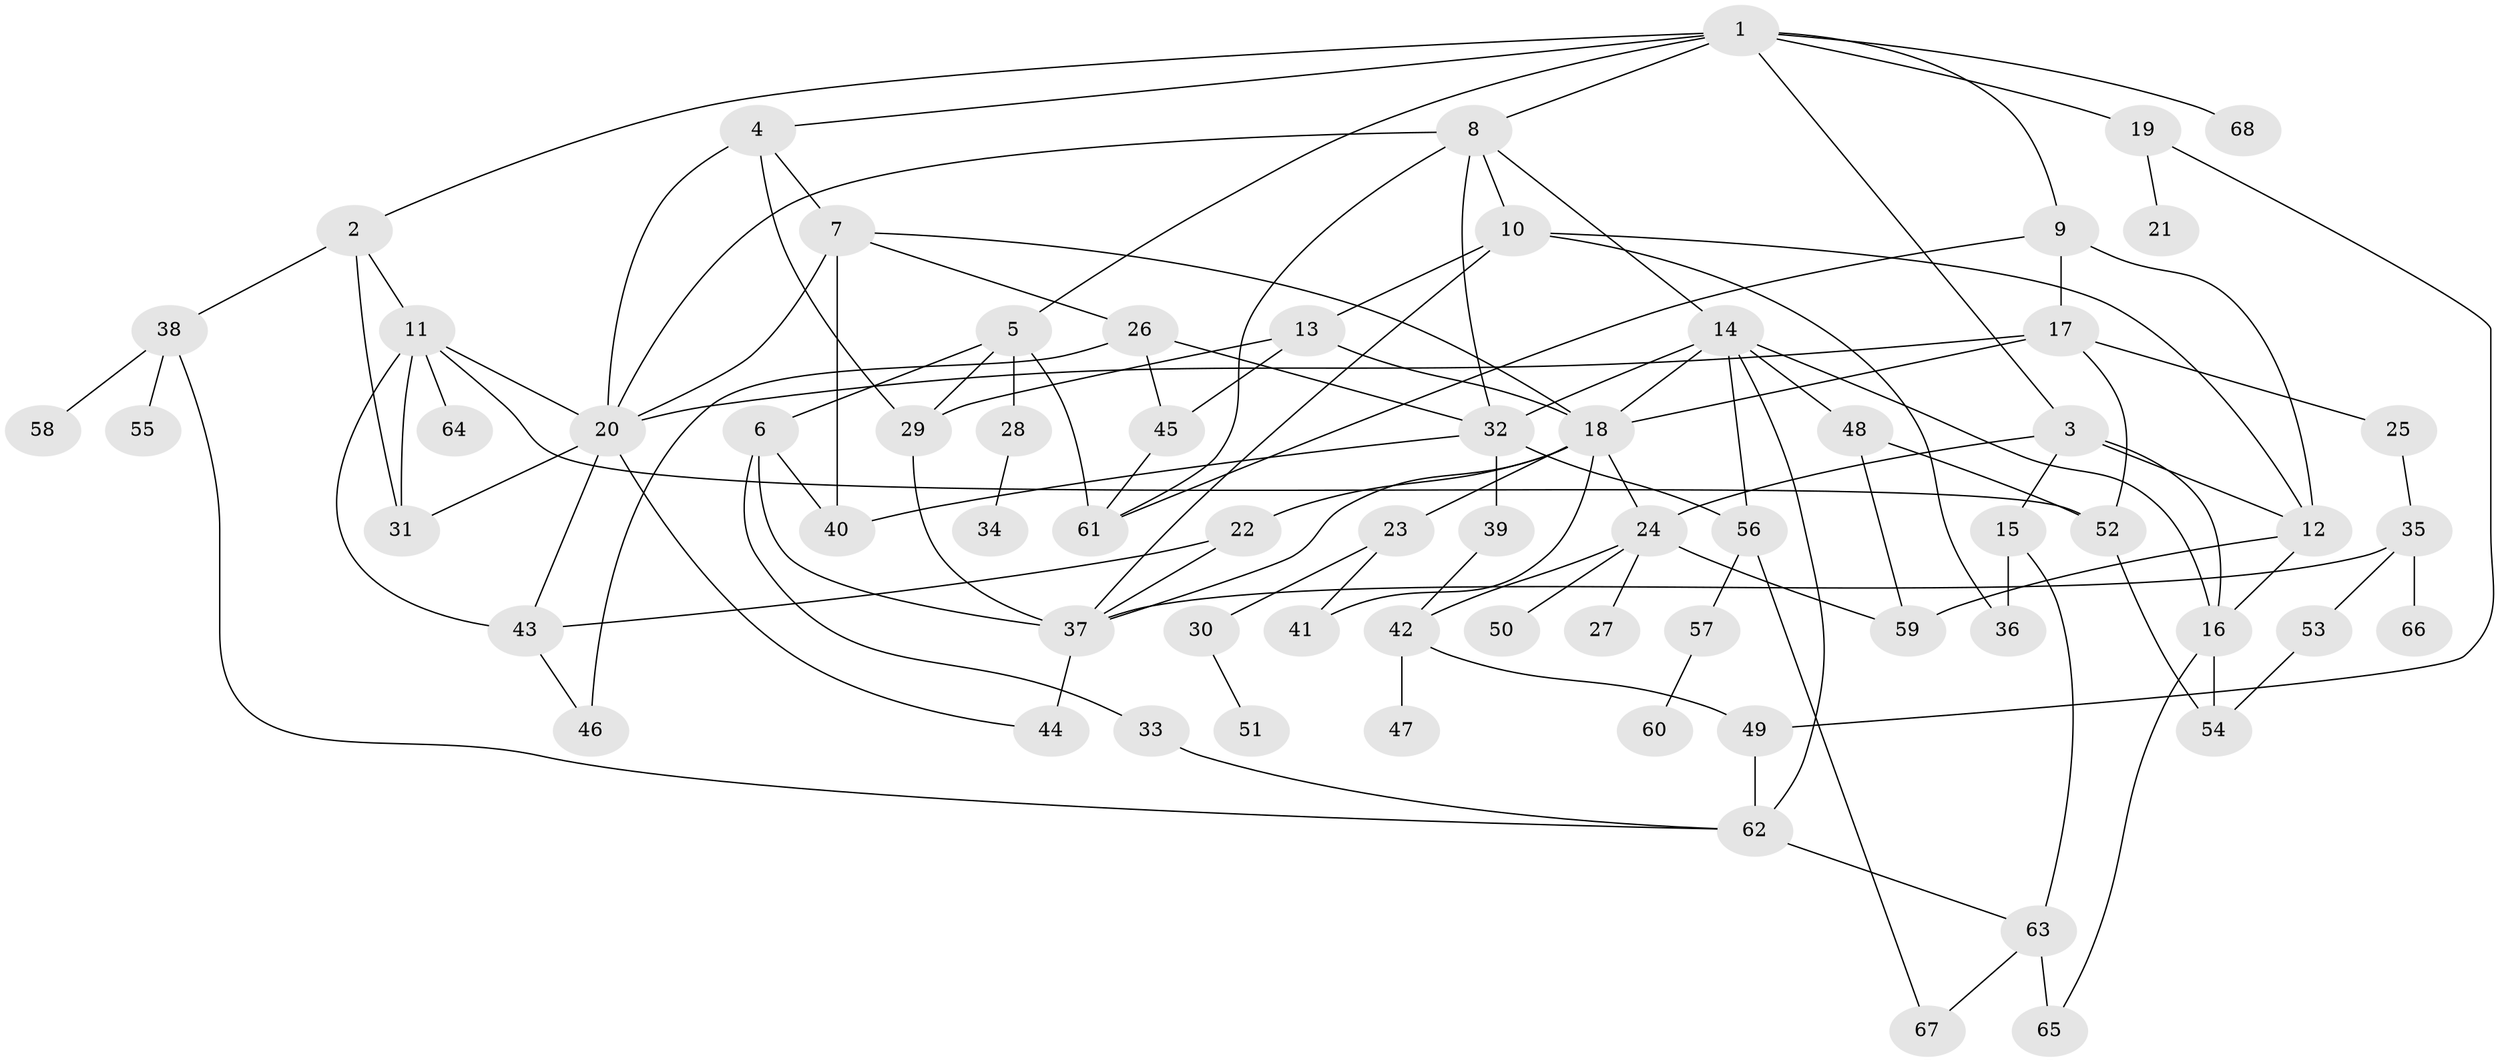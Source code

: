 // original degree distribution, {9: 0.00909090909090909, 4: 0.18181818181818182, 6: 0.03636363636363636, 5: 0.10909090909090909, 1: 0.20909090909090908, 2: 0.2545454545454545, 7: 0.01818181818181818, 3: 0.18181818181818182}
// Generated by graph-tools (version 1.1) at 2025/49/03/04/25 22:49:00]
// undirected, 68 vertices, 117 edges
graph export_dot {
  node [color=gray90,style=filled];
  1;
  2;
  3;
  4;
  5;
  6;
  7;
  8;
  9;
  10;
  11;
  12;
  13;
  14;
  15;
  16;
  17;
  18;
  19;
  20;
  21;
  22;
  23;
  24;
  25;
  26;
  27;
  28;
  29;
  30;
  31;
  32;
  33;
  34;
  35;
  36;
  37;
  38;
  39;
  40;
  41;
  42;
  43;
  44;
  45;
  46;
  47;
  48;
  49;
  50;
  51;
  52;
  53;
  54;
  55;
  56;
  57;
  58;
  59;
  60;
  61;
  62;
  63;
  64;
  65;
  66;
  67;
  68;
  1 -- 2 [weight=1.0];
  1 -- 3 [weight=1.0];
  1 -- 4 [weight=1.0];
  1 -- 5 [weight=1.0];
  1 -- 8 [weight=1.0];
  1 -- 9 [weight=1.0];
  1 -- 19 [weight=1.0];
  1 -- 68 [weight=1.0];
  2 -- 11 [weight=1.0];
  2 -- 31 [weight=1.0];
  2 -- 38 [weight=1.0];
  3 -- 12 [weight=1.0];
  3 -- 15 [weight=1.0];
  3 -- 16 [weight=1.0];
  3 -- 24 [weight=1.0];
  4 -- 7 [weight=1.0];
  4 -- 20 [weight=1.0];
  4 -- 29 [weight=1.0];
  5 -- 6 [weight=1.0];
  5 -- 28 [weight=1.0];
  5 -- 29 [weight=1.0];
  5 -- 61 [weight=1.0];
  6 -- 33 [weight=1.0];
  6 -- 37 [weight=1.0];
  6 -- 40 [weight=1.0];
  7 -- 18 [weight=1.0];
  7 -- 20 [weight=1.0];
  7 -- 26 [weight=1.0];
  7 -- 40 [weight=1.0];
  8 -- 10 [weight=1.0];
  8 -- 14 [weight=1.0];
  8 -- 20 [weight=1.0];
  8 -- 32 [weight=1.0];
  8 -- 61 [weight=1.0];
  9 -- 12 [weight=1.0];
  9 -- 17 [weight=1.0];
  9 -- 61 [weight=1.0];
  10 -- 12 [weight=1.0];
  10 -- 13 [weight=1.0];
  10 -- 36 [weight=1.0];
  10 -- 37 [weight=1.0];
  11 -- 20 [weight=1.0];
  11 -- 31 [weight=1.0];
  11 -- 43 [weight=1.0];
  11 -- 52 [weight=1.0];
  11 -- 64 [weight=1.0];
  12 -- 16 [weight=1.0];
  12 -- 59 [weight=1.0];
  13 -- 18 [weight=1.0];
  13 -- 29 [weight=1.0];
  13 -- 45 [weight=1.0];
  14 -- 16 [weight=1.0];
  14 -- 18 [weight=1.0];
  14 -- 32 [weight=1.0];
  14 -- 48 [weight=1.0];
  14 -- 56 [weight=1.0];
  14 -- 62 [weight=1.0];
  15 -- 36 [weight=2.0];
  15 -- 63 [weight=1.0];
  16 -- 54 [weight=2.0];
  16 -- 65 [weight=1.0];
  17 -- 18 [weight=1.0];
  17 -- 20 [weight=1.0];
  17 -- 25 [weight=1.0];
  17 -- 52 [weight=1.0];
  18 -- 22 [weight=2.0];
  18 -- 23 [weight=1.0];
  18 -- 24 [weight=2.0];
  18 -- 37 [weight=1.0];
  18 -- 41 [weight=1.0];
  19 -- 21 [weight=1.0];
  19 -- 49 [weight=1.0];
  20 -- 31 [weight=1.0];
  20 -- 43 [weight=1.0];
  20 -- 44 [weight=1.0];
  22 -- 37 [weight=1.0];
  22 -- 43 [weight=1.0];
  23 -- 30 [weight=1.0];
  23 -- 41 [weight=1.0];
  24 -- 27 [weight=1.0];
  24 -- 42 [weight=1.0];
  24 -- 50 [weight=1.0];
  24 -- 59 [weight=1.0];
  25 -- 35 [weight=1.0];
  26 -- 32 [weight=1.0];
  26 -- 45 [weight=1.0];
  26 -- 46 [weight=1.0];
  28 -- 34 [weight=1.0];
  29 -- 37 [weight=1.0];
  30 -- 51 [weight=1.0];
  32 -- 39 [weight=2.0];
  32 -- 40 [weight=1.0];
  32 -- 56 [weight=1.0];
  33 -- 62 [weight=1.0];
  35 -- 37 [weight=1.0];
  35 -- 53 [weight=1.0];
  35 -- 66 [weight=1.0];
  37 -- 44 [weight=2.0];
  38 -- 55 [weight=1.0];
  38 -- 58 [weight=1.0];
  38 -- 62 [weight=1.0];
  39 -- 42 [weight=1.0];
  42 -- 47 [weight=1.0];
  42 -- 49 [weight=1.0];
  43 -- 46 [weight=1.0];
  45 -- 61 [weight=1.0];
  48 -- 52 [weight=1.0];
  48 -- 59 [weight=1.0];
  49 -- 62 [weight=1.0];
  52 -- 54 [weight=1.0];
  53 -- 54 [weight=1.0];
  56 -- 57 [weight=1.0];
  56 -- 67 [weight=1.0];
  57 -- 60 [weight=1.0];
  62 -- 63 [weight=1.0];
  63 -- 65 [weight=1.0];
  63 -- 67 [weight=1.0];
}
